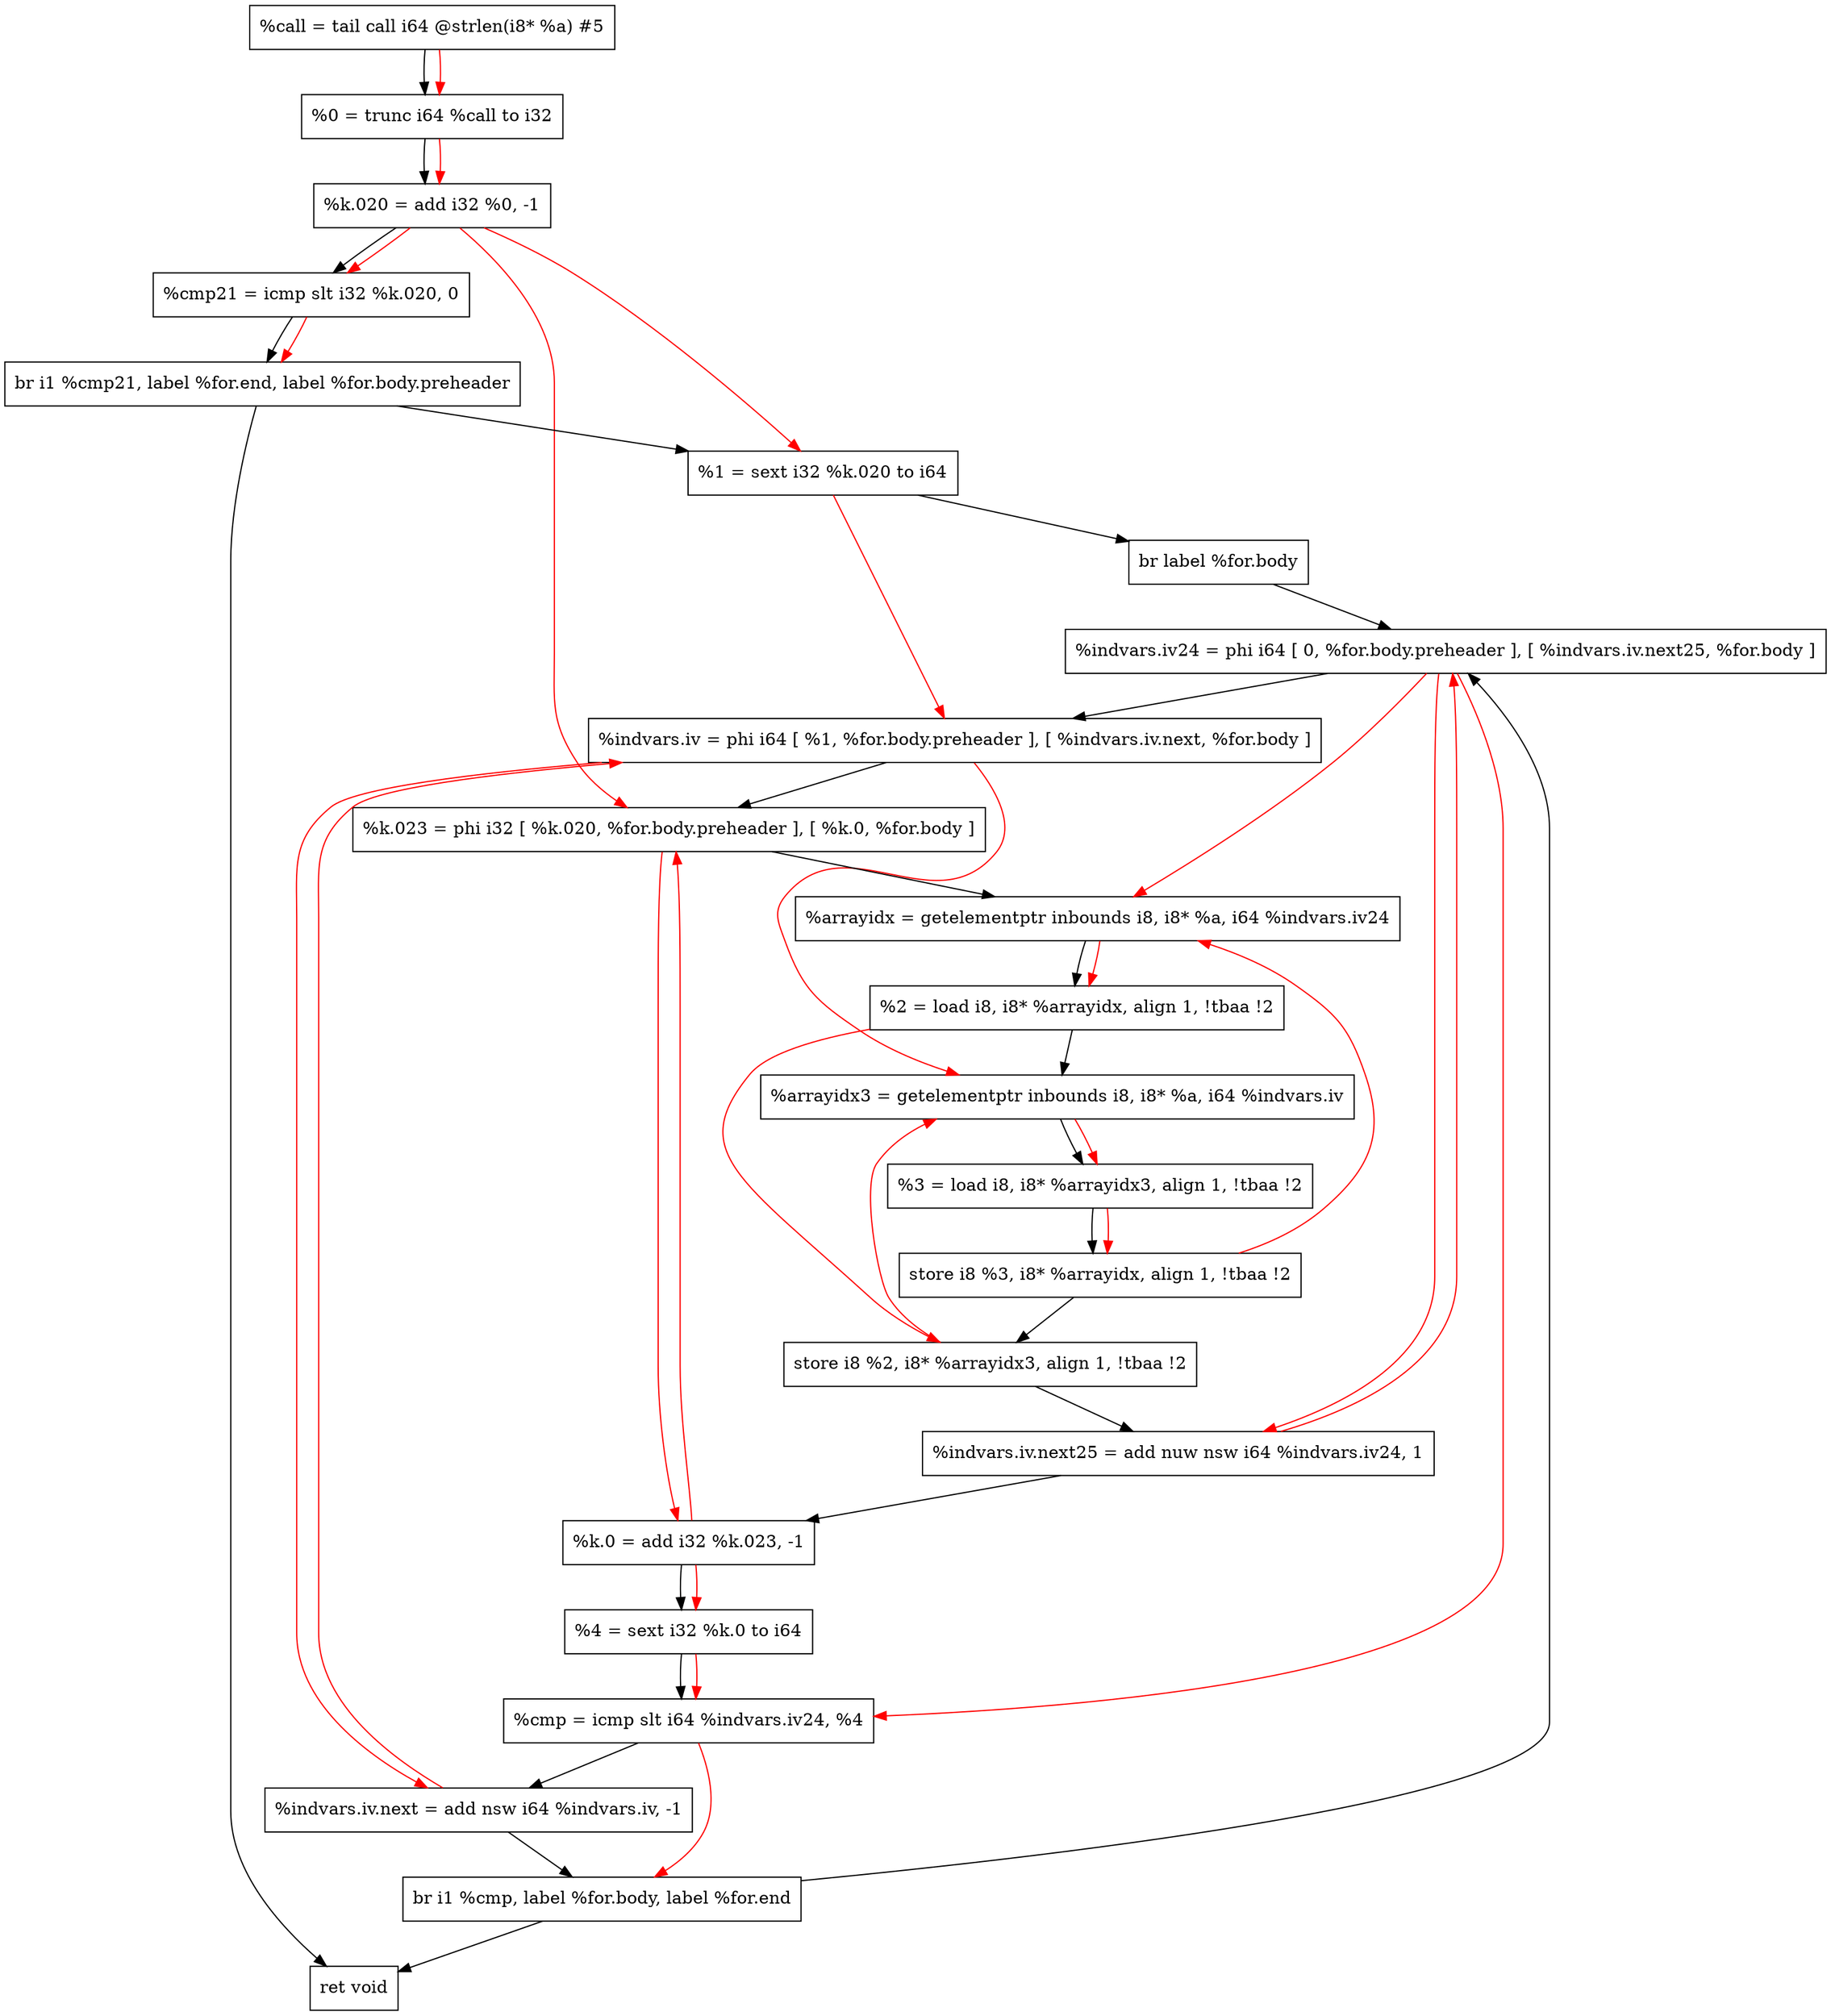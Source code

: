 digraph "CDFG for'func' function" {
	Node0x55c3d55872e0[shape=record, label="  %call = tail call i64 @strlen(i8* %a) #5"];
	Node0x55c3d55873b8[shape=record, label="  %0 = trunc i64 %call to i32"];
	Node0x55c3d5587a90[shape=record, label="  %k.020 = add i32 %0, -1"];
	Node0x55c3d5587b50[shape=record, label="  %cmp21 = icmp slt i32 %k.020, 0"];
	Node0x55c3d5510db8[shape=record, label="  br i1 %cmp21, label %for.end, label %for.body.preheader"];
	Node0x55c3d5587d48[shape=record, label="  %1 = sext i32 %k.020 to i64"];
	Node0x55c3d5587ea8[shape=record, label="  br label %for.body"];
	Node0x55c3d5587f88[shape=record, label="  %indvars.iv24 = phi i64 [ 0, %for.body.preheader ], [ %indvars.iv.next25, %for.body ]"];
	Node0x55c3d55880e8[shape=record, label="  %indvars.iv = phi i64 [ %1, %for.body.preheader ], [ %indvars.iv.next, %for.body ]"];
	Node0x55c3d5588298[shape=record, label="  %k.023 = phi i32 [ %k.020, %for.body.preheader ], [ %k.0, %for.body ]"];
	Node0x55c3d5588380[shape=record, label="  %arrayidx = getelementptr inbounds i8, i8* %a, i64 %indvars.iv24"];
	Node0x55c3d55883e8[shape=record, label="  %2 = load i8, i8* %arrayidx, align 1, !tbaa !2"];
	Node0x55c3d5589340[shape=record, label="  %arrayidx3 = getelementptr inbounds i8, i8* %a, i64 %indvars.iv"];
	Node0x55c3d5589578[shape=record, label="  %3 = load i8, i8* %arrayidx3, align 1, !tbaa !2"];
	Node0x55c3d5589c00[shape=record, label="  store i8 %3, i8* %arrayidx, align 1, !tbaa !2"];
	Node0x55c3d5589c80[shape=record, label="  store i8 %2, i8* %arrayidx3, align 1, !tbaa !2"];
	Node0x55c3d5589d60[shape=record, label="  %indvars.iv.next25 = add nuw nsw i64 %indvars.iv24, 1"];
	Node0x55c3d5589dd0[shape=record, label="  %k.0 = add i32 %k.023, -1"];
	Node0x55c3d5588248[shape=record, label="  %4 = sext i32 %k.0 to i64"];
	Node0x55c3d5589e90[shape=record, label="  %cmp = icmp slt i64 %indvars.iv24, %4"];
	Node0x55c3d5589f00[shape=record, label="  %indvars.iv.next = add nsw i64 %indvars.iv, -1"];
	Node0x55c3d551c348[shape=record, label="  br i1 %cmp, label %for.body, label %for.end"];
	Node0x55c3d5589f40[shape=record, label="  ret void"];
	Node0x55c3d55872e0 -> Node0x55c3d55873b8
	Node0x55c3d55873b8 -> Node0x55c3d5587a90
	Node0x55c3d5587a90 -> Node0x55c3d5587b50
	Node0x55c3d5587b50 -> Node0x55c3d5510db8
	Node0x55c3d5510db8 -> Node0x55c3d5589f40
	Node0x55c3d5510db8 -> Node0x55c3d5587d48
	Node0x55c3d5587d48 -> Node0x55c3d5587ea8
	Node0x55c3d5587ea8 -> Node0x55c3d5587f88
	Node0x55c3d5587f88 -> Node0x55c3d55880e8
	Node0x55c3d55880e8 -> Node0x55c3d5588298
	Node0x55c3d5588298 -> Node0x55c3d5588380
	Node0x55c3d5588380 -> Node0x55c3d55883e8
	Node0x55c3d55883e8 -> Node0x55c3d5589340
	Node0x55c3d5589340 -> Node0x55c3d5589578
	Node0x55c3d5589578 -> Node0x55c3d5589c00
	Node0x55c3d5589c00 -> Node0x55c3d5589c80
	Node0x55c3d5589c80 -> Node0x55c3d5589d60
	Node0x55c3d5589d60 -> Node0x55c3d5589dd0
	Node0x55c3d5589dd0 -> Node0x55c3d5588248
	Node0x55c3d5588248 -> Node0x55c3d5589e90
	Node0x55c3d5589e90 -> Node0x55c3d5589f00
	Node0x55c3d5589f00 -> Node0x55c3d551c348
	Node0x55c3d551c348 -> Node0x55c3d5587f88
	Node0x55c3d551c348 -> Node0x55c3d5589f40
edge [color=red]
	Node0x55c3d55872e0 -> Node0x55c3d55873b8
	Node0x55c3d55873b8 -> Node0x55c3d5587a90
	Node0x55c3d5587a90 -> Node0x55c3d5587b50
	Node0x55c3d5587b50 -> Node0x55c3d5510db8
	Node0x55c3d5587a90 -> Node0x55c3d5587d48
	Node0x55c3d5589d60 -> Node0x55c3d5587f88
	Node0x55c3d5587d48 -> Node0x55c3d55880e8
	Node0x55c3d5589f00 -> Node0x55c3d55880e8
	Node0x55c3d5587a90 -> Node0x55c3d5588298
	Node0x55c3d5589dd0 -> Node0x55c3d5588298
	Node0x55c3d5587f88 -> Node0x55c3d5588380
	Node0x55c3d5588380 -> Node0x55c3d55883e8
	Node0x55c3d55880e8 -> Node0x55c3d5589340
	Node0x55c3d5589340 -> Node0x55c3d5589578
	Node0x55c3d5589578 -> Node0x55c3d5589c00
	Node0x55c3d5589c00 -> Node0x55c3d5588380
	Node0x55c3d55883e8 -> Node0x55c3d5589c80
	Node0x55c3d5589c80 -> Node0x55c3d5589340
	Node0x55c3d5587f88 -> Node0x55c3d5589d60
	Node0x55c3d5588298 -> Node0x55c3d5589dd0
	Node0x55c3d5589dd0 -> Node0x55c3d5588248
	Node0x55c3d5587f88 -> Node0x55c3d5589e90
	Node0x55c3d5588248 -> Node0x55c3d5589e90
	Node0x55c3d55880e8 -> Node0x55c3d5589f00
	Node0x55c3d5589e90 -> Node0x55c3d551c348
}
